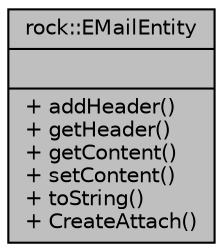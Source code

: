digraph "rock::EMailEntity"
{
 // LATEX_PDF_SIZE
  edge [fontname="Helvetica",fontsize="10",labelfontname="Helvetica",labelfontsize="10"];
  node [fontname="Helvetica",fontsize="10",shape=record];
  Node1 [label="{rock::EMailEntity\n||+ addHeader()\l+ getHeader()\l+ getContent()\l+ setContent()\l+ toString()\l+ CreateAttach()\l}",height=0.2,width=0.4,color="black", fillcolor="grey75", style="filled", fontcolor="black",tooltip=" "];
}
